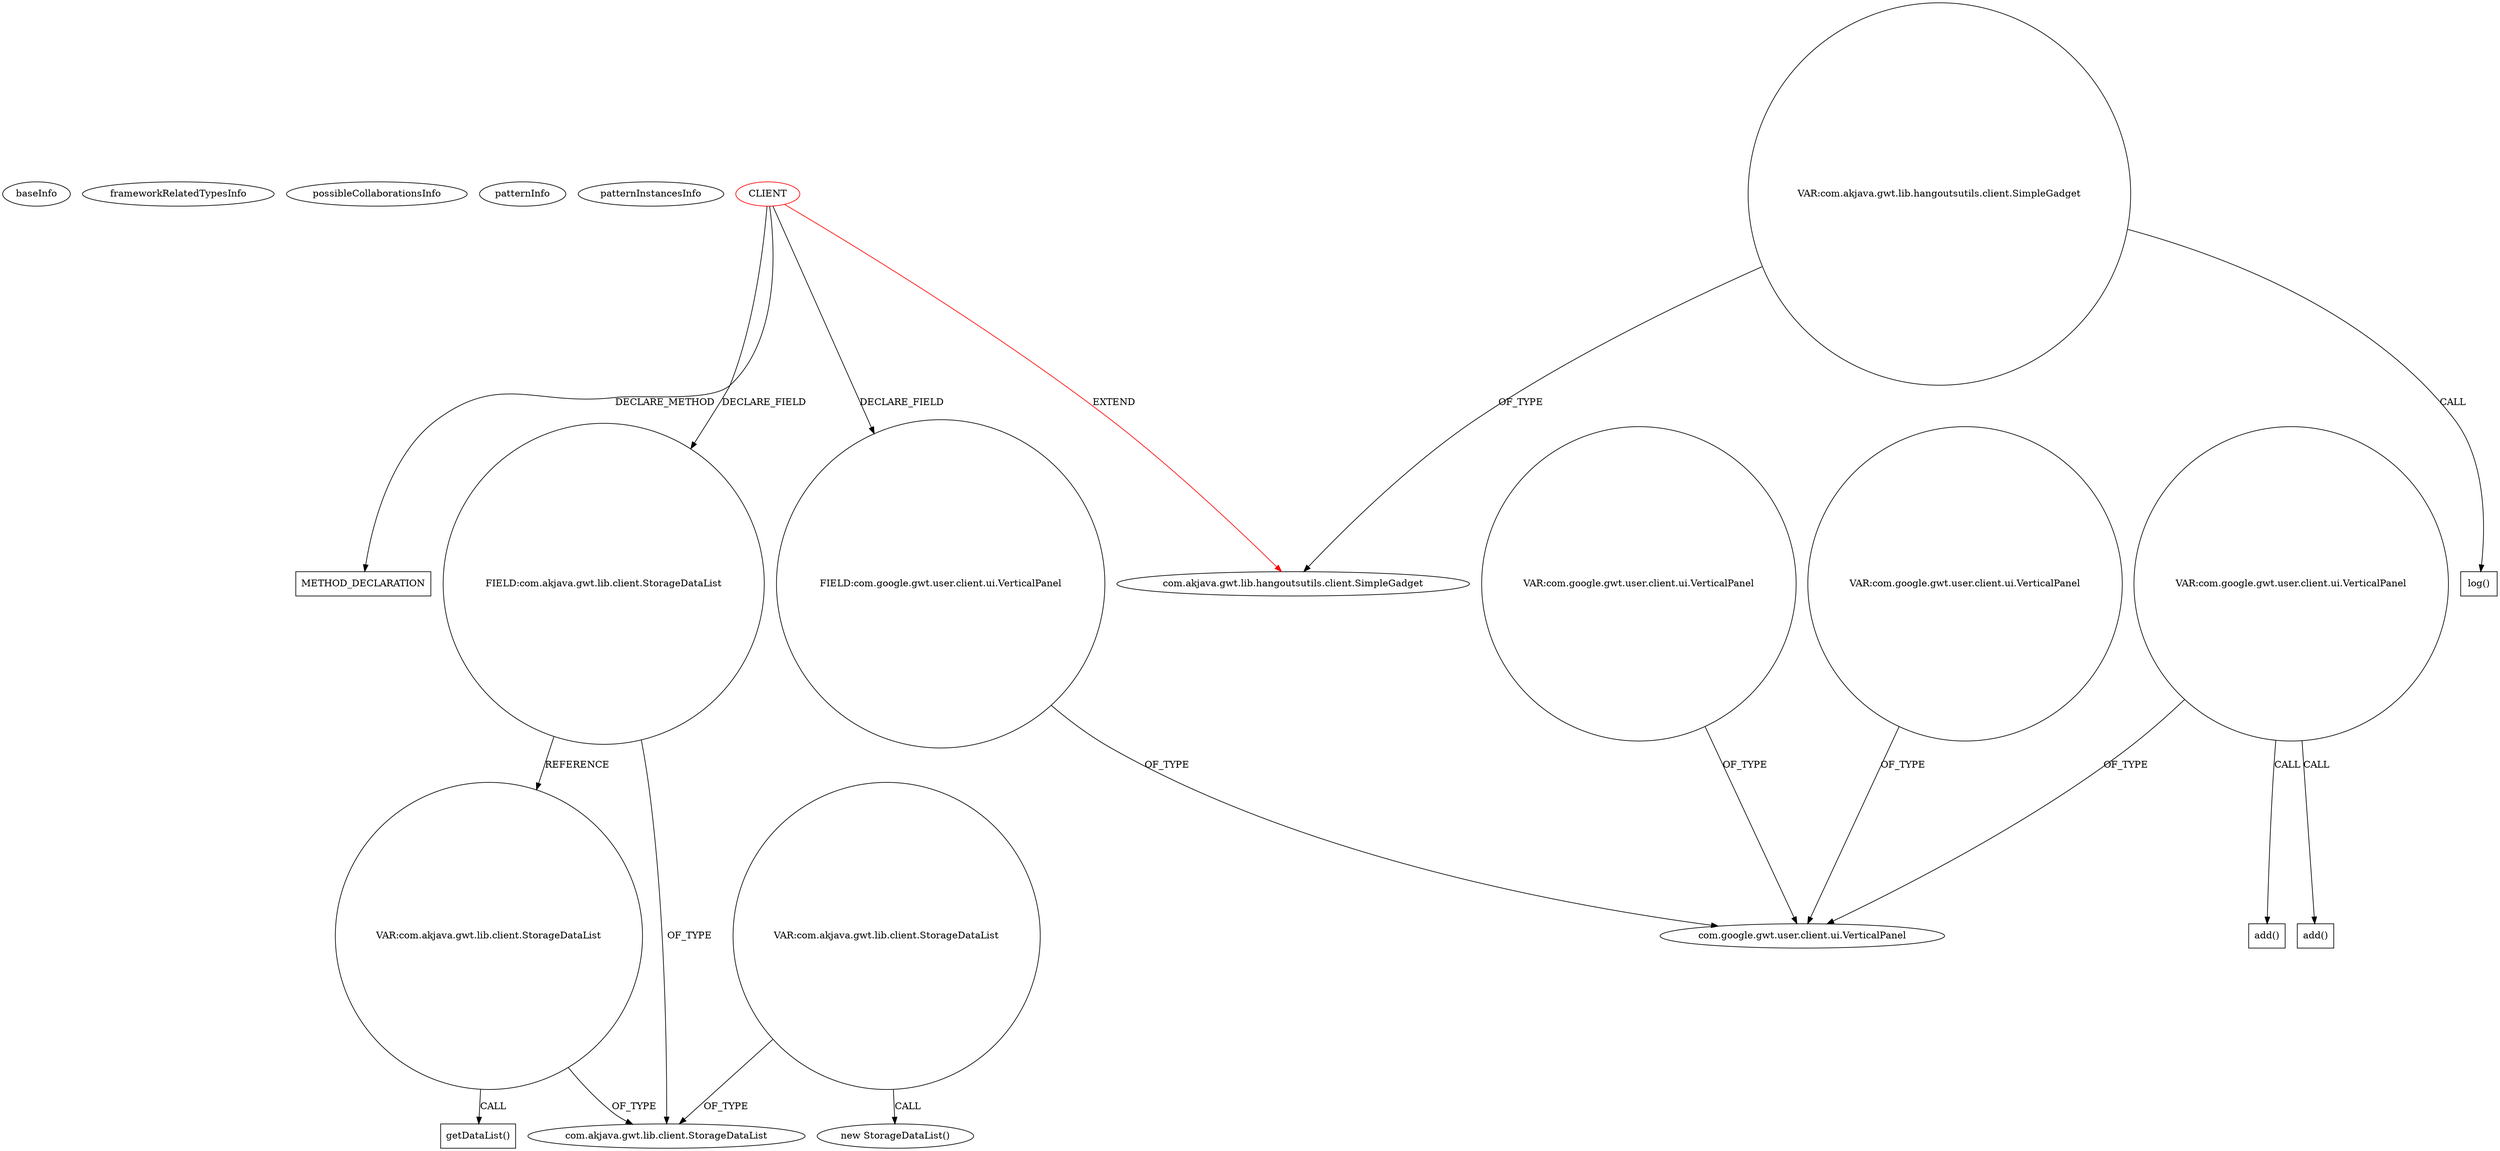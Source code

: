 digraph {
baseInfo[graphId=1408,category="pattern",isAnonymous=false,possibleRelation=false]
frameworkRelatedTypesInfo[0="com.akjava.gwt.lib.hangoutsutils.client.SimpleGadget"]
possibleCollaborationsInfo[]
patternInfo[frequency=2.0,patternRootClient=0]
patternInstancesInfo[0="akjava-GWT-Hangouts~/akjava-GWT-Hangouts/GWT-Hangouts-master/apps/easyoverlay/src/com/akjava/gwt/hangout/easyoverlay/client/EasyOverlay.java~EasyOverlay~492",1="akjava-GWT-Hangouts~/akjava-GWT-Hangouts/GWT-Hangouts-master/apps/sound-player/src/com/akjava/gwt/hangout/soundplayer/client/HangoutSoundPlayer.java~HangoutSoundPlayer~561"]
26[label="com.akjava.gwt.lib.client.StorageDataList",vertexType="FRAMEWORK_CLASS_TYPE",isFrameworkType=false]
361[label="VAR:com.akjava.gwt.lib.client.StorageDataList",vertexType="VARIABLE_EXPRESION",isFrameworkType=false,shape=circle]
543[label="getDataList()",vertexType="INSIDE_CALL",isFrameworkType=false,shape=box]
33[label="VAR:com.akjava.gwt.lib.client.StorageDataList",vertexType="VARIABLE_EXPRESION",isFrameworkType=false,shape=circle]
32[label="new StorageDataList()",vertexType="CONSTRUCTOR_CALL",isFrameworkType=false]
25[label="FIELD:com.akjava.gwt.lib.client.StorageDataList",vertexType="FIELD_DECLARATION",isFrameworkType=false,shape=circle]
0[label="CLIENT",vertexType="ROOT_CLIENT_CLASS_DECLARATION",isFrameworkType=false,color=red]
1[label="com.akjava.gwt.lib.hangoutsutils.client.SimpleGadget",vertexType="FRAMEWORK_CLASS_TYPE",isFrameworkType=false]
84[label="VAR:com.akjava.gwt.lib.hangoutsutils.client.SimpleGadget",vertexType="VARIABLE_EXPRESION",isFrameworkType=false,shape=circle]
85[label="log()",vertexType="INSIDE_CALL",isFrameworkType=false,shape=box]
6[label="FIELD:com.google.gwt.user.client.ui.VerticalPanel",vertexType="FIELD_DECLARATION",isFrameworkType=false,shape=circle]
570[label="METHOD_DECLARATION",vertexType="CLIENT_METHOD_DECLARATION",isFrameworkType=false,shape=box]
7[label="com.google.gwt.user.client.ui.VerticalPanel",vertexType="FRAMEWORK_CLASS_TYPE",isFrameworkType=false]
42[label="VAR:com.google.gwt.user.client.ui.VerticalPanel",vertexType="VARIABLE_EXPRESION",isFrameworkType=false,shape=circle]
524[label="VAR:com.google.gwt.user.client.ui.VerticalPanel",vertexType="VARIABLE_EXPRESION",isFrameworkType=false,shape=circle]
529[label="VAR:com.google.gwt.user.client.ui.VerticalPanel",vertexType="VARIABLE_EXPRESION",isFrameworkType=false,shape=circle]
238[label="add()",vertexType="INSIDE_CALL",isFrameworkType=false,shape=box]
57[label="add()",vertexType="INSIDE_CALL",isFrameworkType=false,shape=box]
361->543[label="CALL"]
42->7[label="OF_TYPE"]
0->570[label="DECLARE_METHOD"]
33->32[label="CALL"]
361->26[label="OF_TYPE"]
84->85[label="CALL"]
529->7[label="OF_TYPE"]
42->238[label="CALL"]
33->26[label="OF_TYPE"]
524->7[label="OF_TYPE"]
25->26[label="OF_TYPE"]
42->57[label="CALL"]
25->361[label="REFERENCE"]
0->25[label="DECLARE_FIELD"]
6->7[label="OF_TYPE"]
0->6[label="DECLARE_FIELD"]
0->1[label="EXTEND",color=red]
84->1[label="OF_TYPE"]
}
